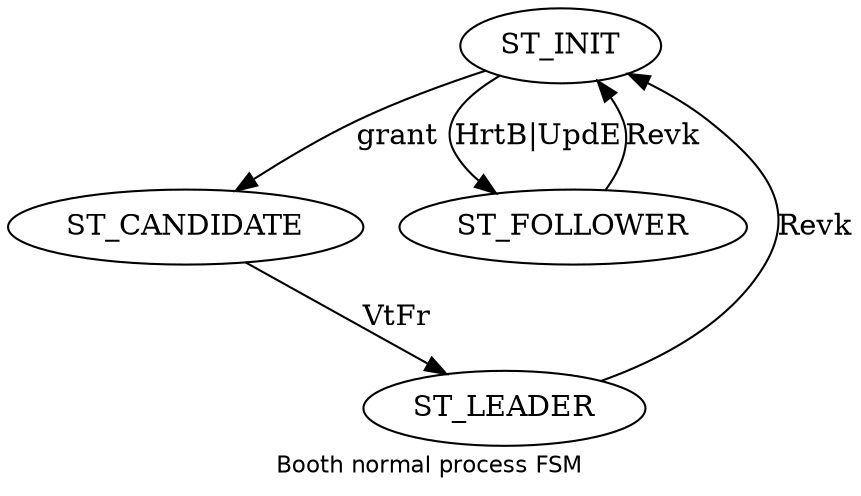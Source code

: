 digraph G {

	label="Booth normal process FSM";
	fontname="Helvetica";
	fontsize="11";
	compound="true";
	ST_INIT -> ST_CANDIDATE [label="grant"];
	ST_INIT -> ST_FOLLOWER [label="HrtB|UpdE"];
	ST_CANDIDATE -> ST_LEADER [label="VtFr"];
	ST_LEADER -> ST_INIT [label="Revk"];
	ST_FOLLOWER -> ST_INIT [label="Revk"];
}

